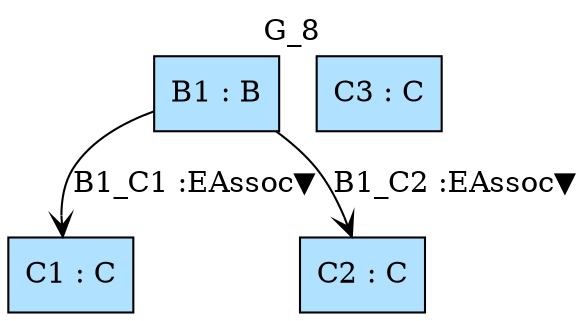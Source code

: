 digraph {graph[label=G_8,labelloc=tl,labelfontsize=12];
"B1"[shape=box,fillcolor=lightskyblue1,style = filled,label="B1 : B"];
"C1"[shape=box,fillcolor=lightskyblue1,style = filled,label="C1 : C"];
"C2"[shape=box,fillcolor=lightskyblue1,style = filled,label="C2 : C"];
"C3"[shape=box,fillcolor=lightskyblue1,style = filled,label="C3 : C"];

"B1"->"C1"[label="B1_C1 :EAssoc▼",arrowhead=vee];
"B1"->"C2"[label="B1_C2 :EAssoc▼",arrowhead=vee];
}